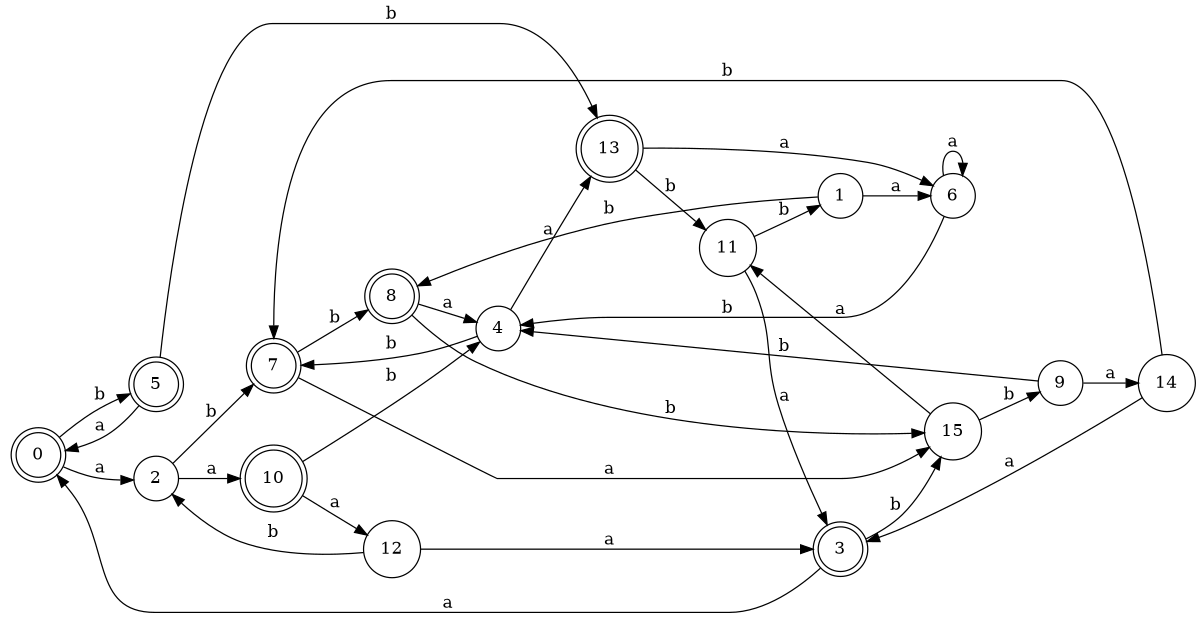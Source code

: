 digraph n13_5 {
__start0 [label="" shape="none"];

rankdir=LR;
size="8,5";

s0 [style="rounded,filled", color="black", fillcolor="white" shape="doublecircle", label="0"];
s1 [style="filled", color="black", fillcolor="white" shape="circle", label="1"];
s2 [style="filled", color="black", fillcolor="white" shape="circle", label="2"];
s3 [style="rounded,filled", color="black", fillcolor="white" shape="doublecircle", label="3"];
s4 [style="filled", color="black", fillcolor="white" shape="circle", label="4"];
s5 [style="rounded,filled", color="black", fillcolor="white" shape="doublecircle", label="5"];
s6 [style="filled", color="black", fillcolor="white" shape="circle", label="6"];
s7 [style="rounded,filled", color="black", fillcolor="white" shape="doublecircle", label="7"];
s8 [style="rounded,filled", color="black", fillcolor="white" shape="doublecircle", label="8"];
s9 [style="filled", color="black", fillcolor="white" shape="circle", label="9"];
s10 [style="rounded,filled", color="black", fillcolor="white" shape="doublecircle", label="10"];
s11 [style="filled", color="black", fillcolor="white" shape="circle", label="11"];
s12 [style="filled", color="black", fillcolor="white" shape="circle", label="12"];
s13 [style="rounded,filled", color="black", fillcolor="white" shape="doublecircle", label="13"];
s14 [style="filled", color="black", fillcolor="white" shape="circle", label="14"];
s15 [style="filled", color="black", fillcolor="white" shape="circle", label="15"];
s0 -> s2 [label="a"];
s0 -> s5 [label="b"];
s1 -> s6 [label="a"];
s1 -> s8 [label="b"];
s2 -> s10 [label="a"];
s2 -> s7 [label="b"];
s3 -> s0 [label="a"];
s3 -> s15 [label="b"];
s4 -> s13 [label="a"];
s4 -> s7 [label="b"];
s5 -> s0 [label="a"];
s5 -> s13 [label="b"];
s6 -> s6 [label="a"];
s6 -> s4 [label="b"];
s7 -> s15 [label="a"];
s7 -> s8 [label="b"];
s8 -> s4 [label="a"];
s8 -> s15 [label="b"];
s9 -> s14 [label="a"];
s9 -> s4 [label="b"];
s10 -> s12 [label="a"];
s10 -> s4 [label="b"];
s11 -> s3 [label="a"];
s11 -> s1 [label="b"];
s12 -> s3 [label="a"];
s12 -> s2 [label="b"];
s13 -> s6 [label="a"];
s13 -> s11 [label="b"];
s14 -> s3 [label="a"];
s14 -> s7 [label="b"];
s15 -> s11 [label="a"];
s15 -> s9 [label="b"];

}